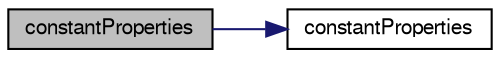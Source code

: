 digraph "constantProperties"
{
  bgcolor="transparent";
  edge [fontname="FreeSans",fontsize="10",labelfontname="FreeSans",labelfontsize="10"];
  node [fontname="FreeSans",fontsize="10",shape=record];
  rankdir="LR";
  Node3 [label="constantProperties",height=0.2,width=0.4,color="black", fillcolor="grey75", style="filled", fontcolor="black"];
  Node3 -> Node4 [color="midnightblue",fontsize="10",style="solid",fontname="FreeSans"];
  Node4 [label="constantProperties",height=0.2,width=0.4,color="black",URL="$a23942.html#a4045a1fb25f2352a753d8647d8efa9cc",tooltip="Null constructor. "];
}
